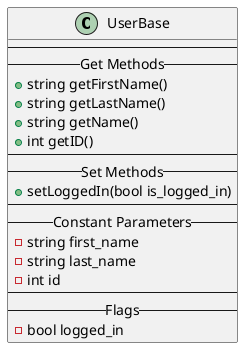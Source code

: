 @startuml
class UserBase {
    ----
    --Get Methods--
    +string getFirstName()
    +string getLastName()
    +string getName()
    +int getID()
    ----
    --Set Methods--
    +setLoggedIn(bool is_logged_in)
    ----
    --Constant Parameters--
    -string first_name
    -string last_name
    -int id
    ----
    --Flags--
    -bool logged_in
}
@enduml
